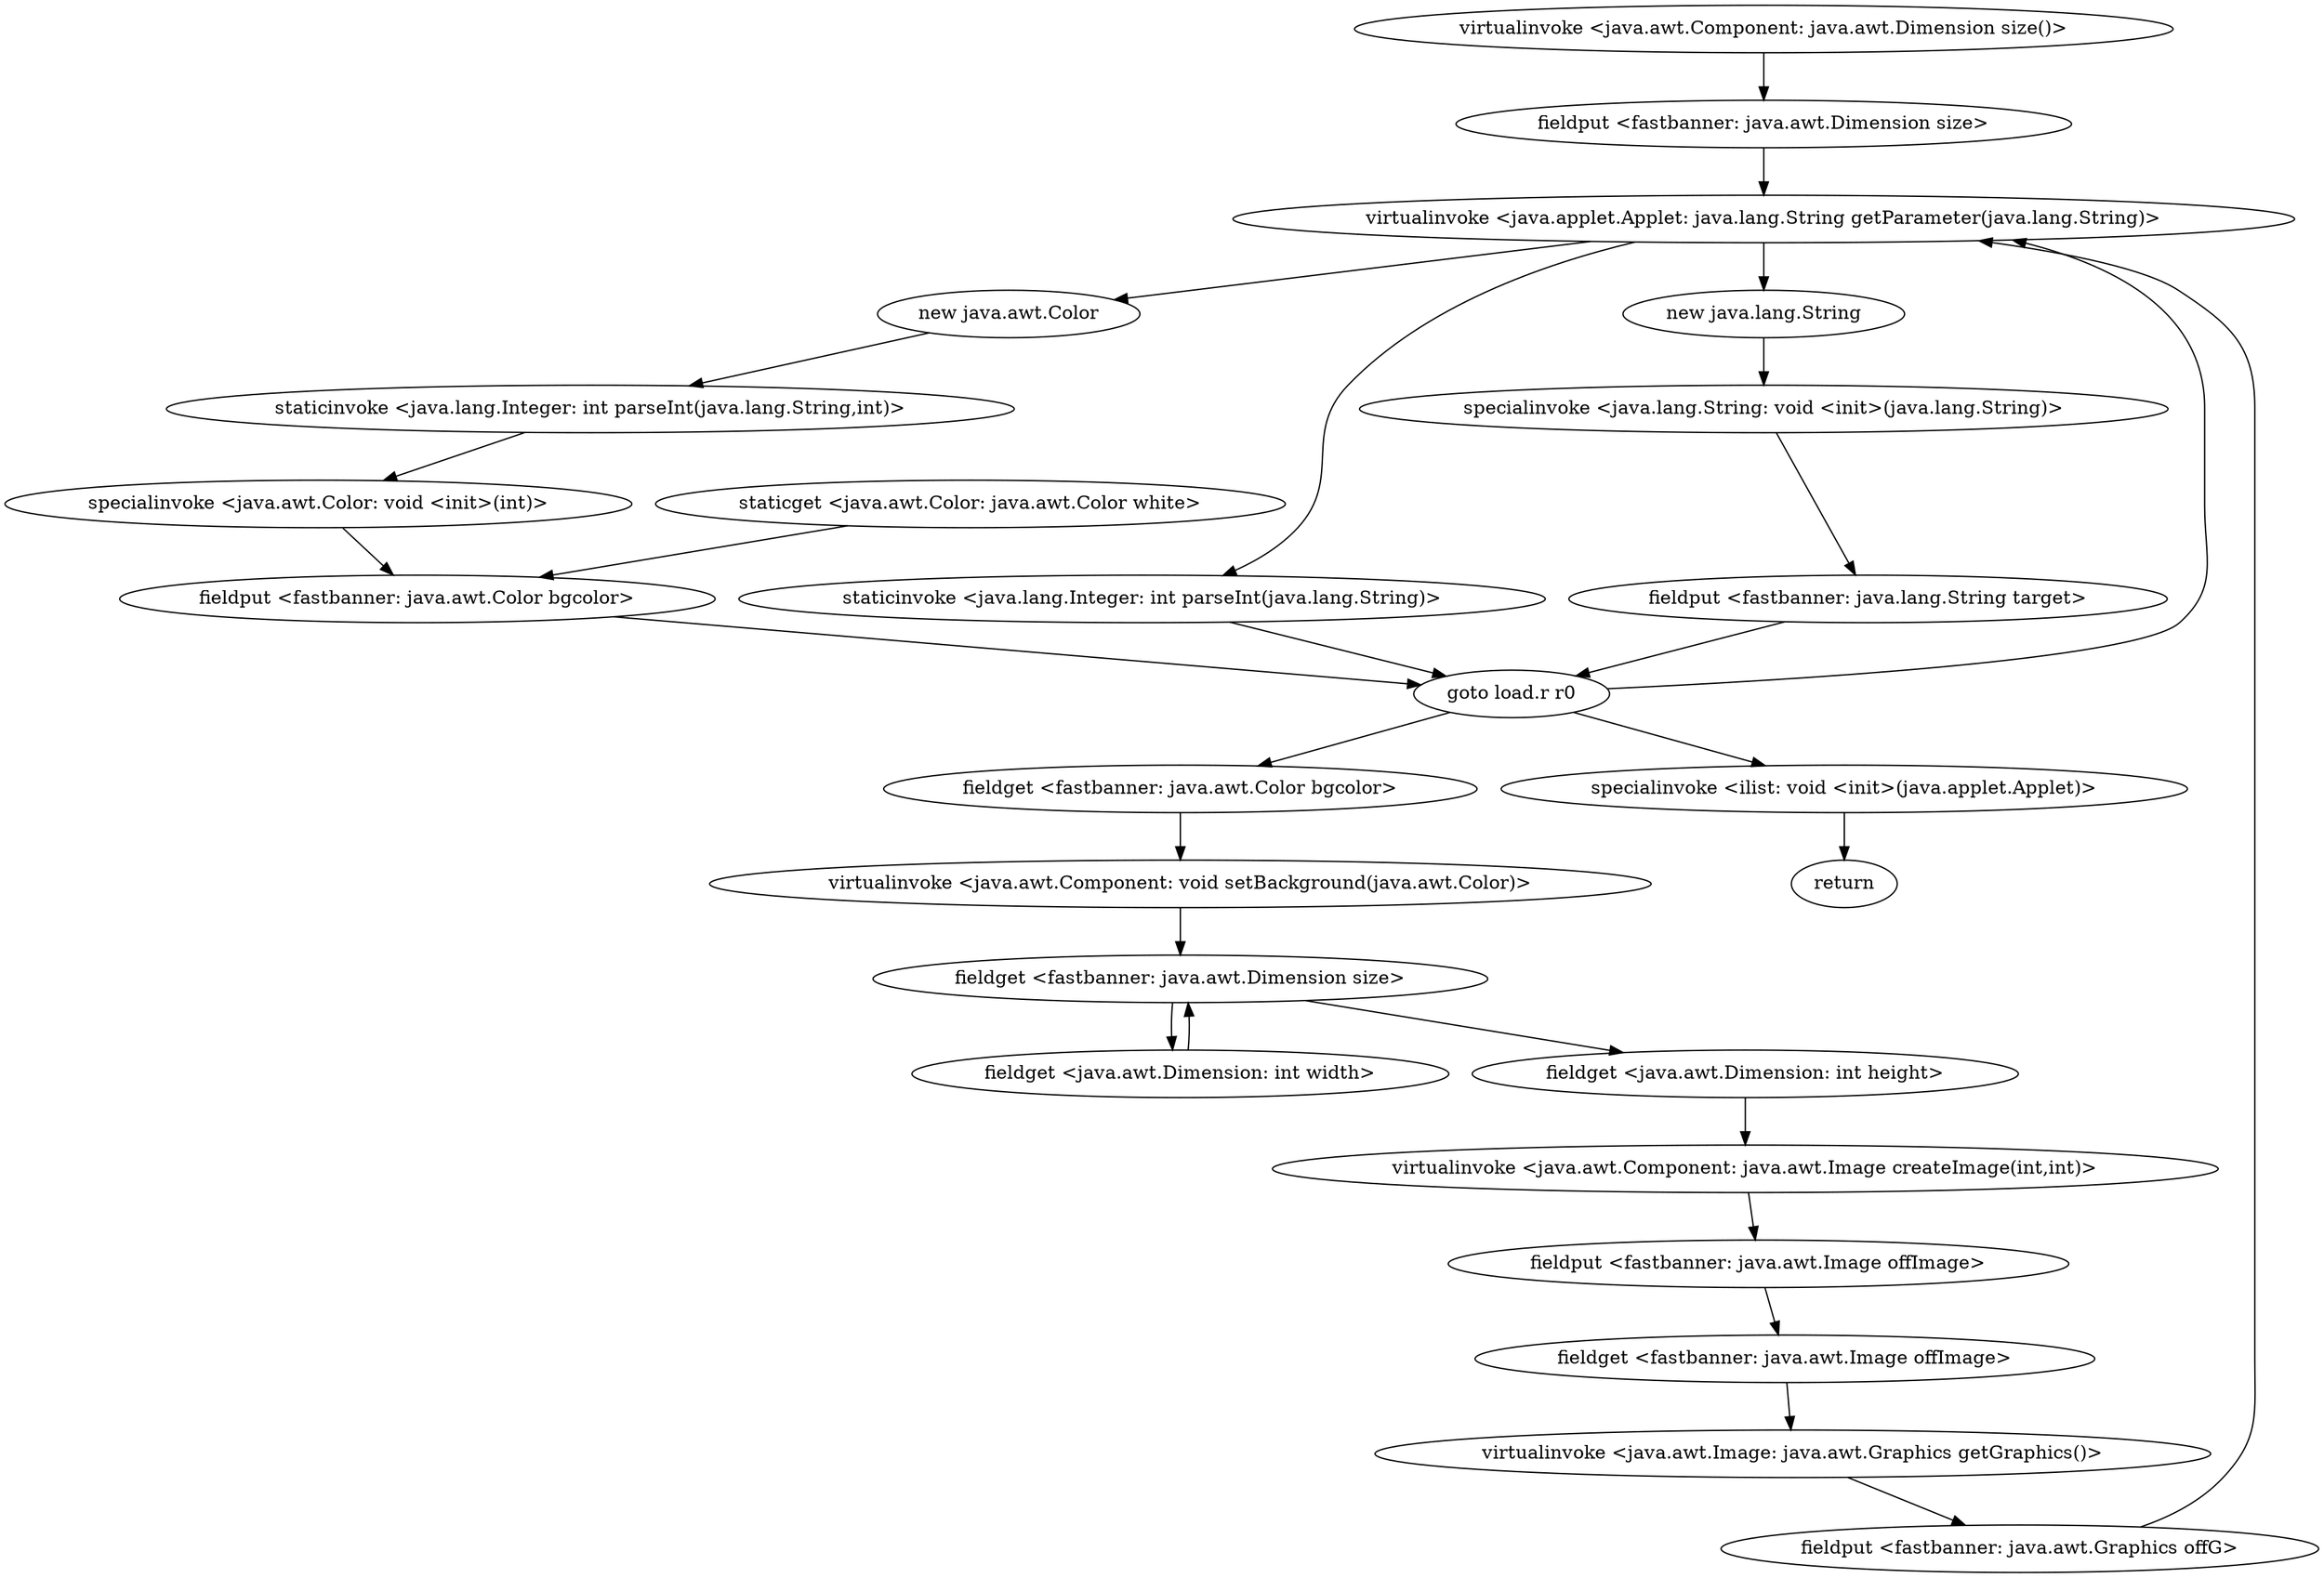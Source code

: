 digraph "" {
"virtualinvoke <java.awt.Component: java.awt.Dimension size()>";
 "virtualinvoke <java.awt.Component: java.awt.Dimension size()>"->"fieldput <fastbanner: java.awt.Dimension size>";
 "fieldput <fastbanner: java.awt.Dimension size>"->"virtualinvoke <java.applet.Applet: java.lang.String getParameter(java.lang.String)>";
 "virtualinvoke <java.applet.Applet: java.lang.String getParameter(java.lang.String)>"->"new java.awt.Color";
 "new java.awt.Color"->"staticinvoke <java.lang.Integer: int parseInt(java.lang.String,int)>";
 "staticinvoke <java.lang.Integer: int parseInt(java.lang.String,int)>"->"specialinvoke <java.awt.Color: void <init>(int)>";
 "specialinvoke <java.awt.Color: void <init>(int)>"->"fieldput <fastbanner: java.awt.Color bgcolor>";
 "fieldput <fastbanner: java.awt.Color bgcolor>"->"goto load.r r0";
 "goto load.r r0"->"fieldget <fastbanner: java.awt.Color bgcolor>";
 "fieldget <fastbanner: java.awt.Color bgcolor>"->"virtualinvoke <java.awt.Component: void setBackground(java.awt.Color)>";
 "virtualinvoke <java.awt.Component: void setBackground(java.awt.Color)>"->"fieldget <fastbanner: java.awt.Dimension size>";
 "fieldget <fastbanner: java.awt.Dimension size>"->"fieldget <java.awt.Dimension: int width>";
 "fieldget <java.awt.Dimension: int width>"->"fieldget <fastbanner: java.awt.Dimension size>";
 "fieldget <fastbanner: java.awt.Dimension size>"->"fieldget <java.awt.Dimension: int height>";
 "fieldget <java.awt.Dimension: int height>"->"virtualinvoke <java.awt.Component: java.awt.Image createImage(int,int)>";
 "virtualinvoke <java.awt.Component: java.awt.Image createImage(int,int)>"->"fieldput <fastbanner: java.awt.Image offImage>";
 "fieldput <fastbanner: java.awt.Image offImage>"->"fieldget <fastbanner: java.awt.Image offImage>";
 "fieldget <fastbanner: java.awt.Image offImage>"->"virtualinvoke <java.awt.Image: java.awt.Graphics getGraphics()>";
 "virtualinvoke <java.awt.Image: java.awt.Graphics getGraphics()>"->"fieldput <fastbanner: java.awt.Graphics offG>";
 "fieldput <fastbanner: java.awt.Graphics offG>"->"virtualinvoke <java.applet.Applet: java.lang.String getParameter(java.lang.String)>";
 "virtualinvoke <java.applet.Applet: java.lang.String getParameter(java.lang.String)>"->"staticinvoke <java.lang.Integer: int parseInt(java.lang.String)>";
 "staticinvoke <java.lang.Integer: int parseInt(java.lang.String)>"->"goto load.r r0";
 "goto load.r r0"->"virtualinvoke <java.applet.Applet: java.lang.String getParameter(java.lang.String)>";
 "virtualinvoke <java.applet.Applet: java.lang.String getParameter(java.lang.String)>"->"new java.lang.String";
 "new java.lang.String"->"specialinvoke <java.lang.String: void <init>(java.lang.String)>";
 "specialinvoke <java.lang.String: void <init>(java.lang.String)>"->"fieldput <fastbanner: java.lang.String target>";
 "fieldput <fastbanner: java.lang.String target>"->"goto load.r r0";
 "goto load.r r0"->"specialinvoke <ilist: void <init>(java.applet.Applet)>";
 "specialinvoke <ilist: void <init>(java.applet.Applet)>"->"return";
"fieldput <fastbanner: java.lang.String target>";
"staticget <java.awt.Color: java.awt.Color white>";
 "staticget <java.awt.Color: java.awt.Color white>"->"fieldput <fastbanner: java.awt.Color bgcolor>";
}
